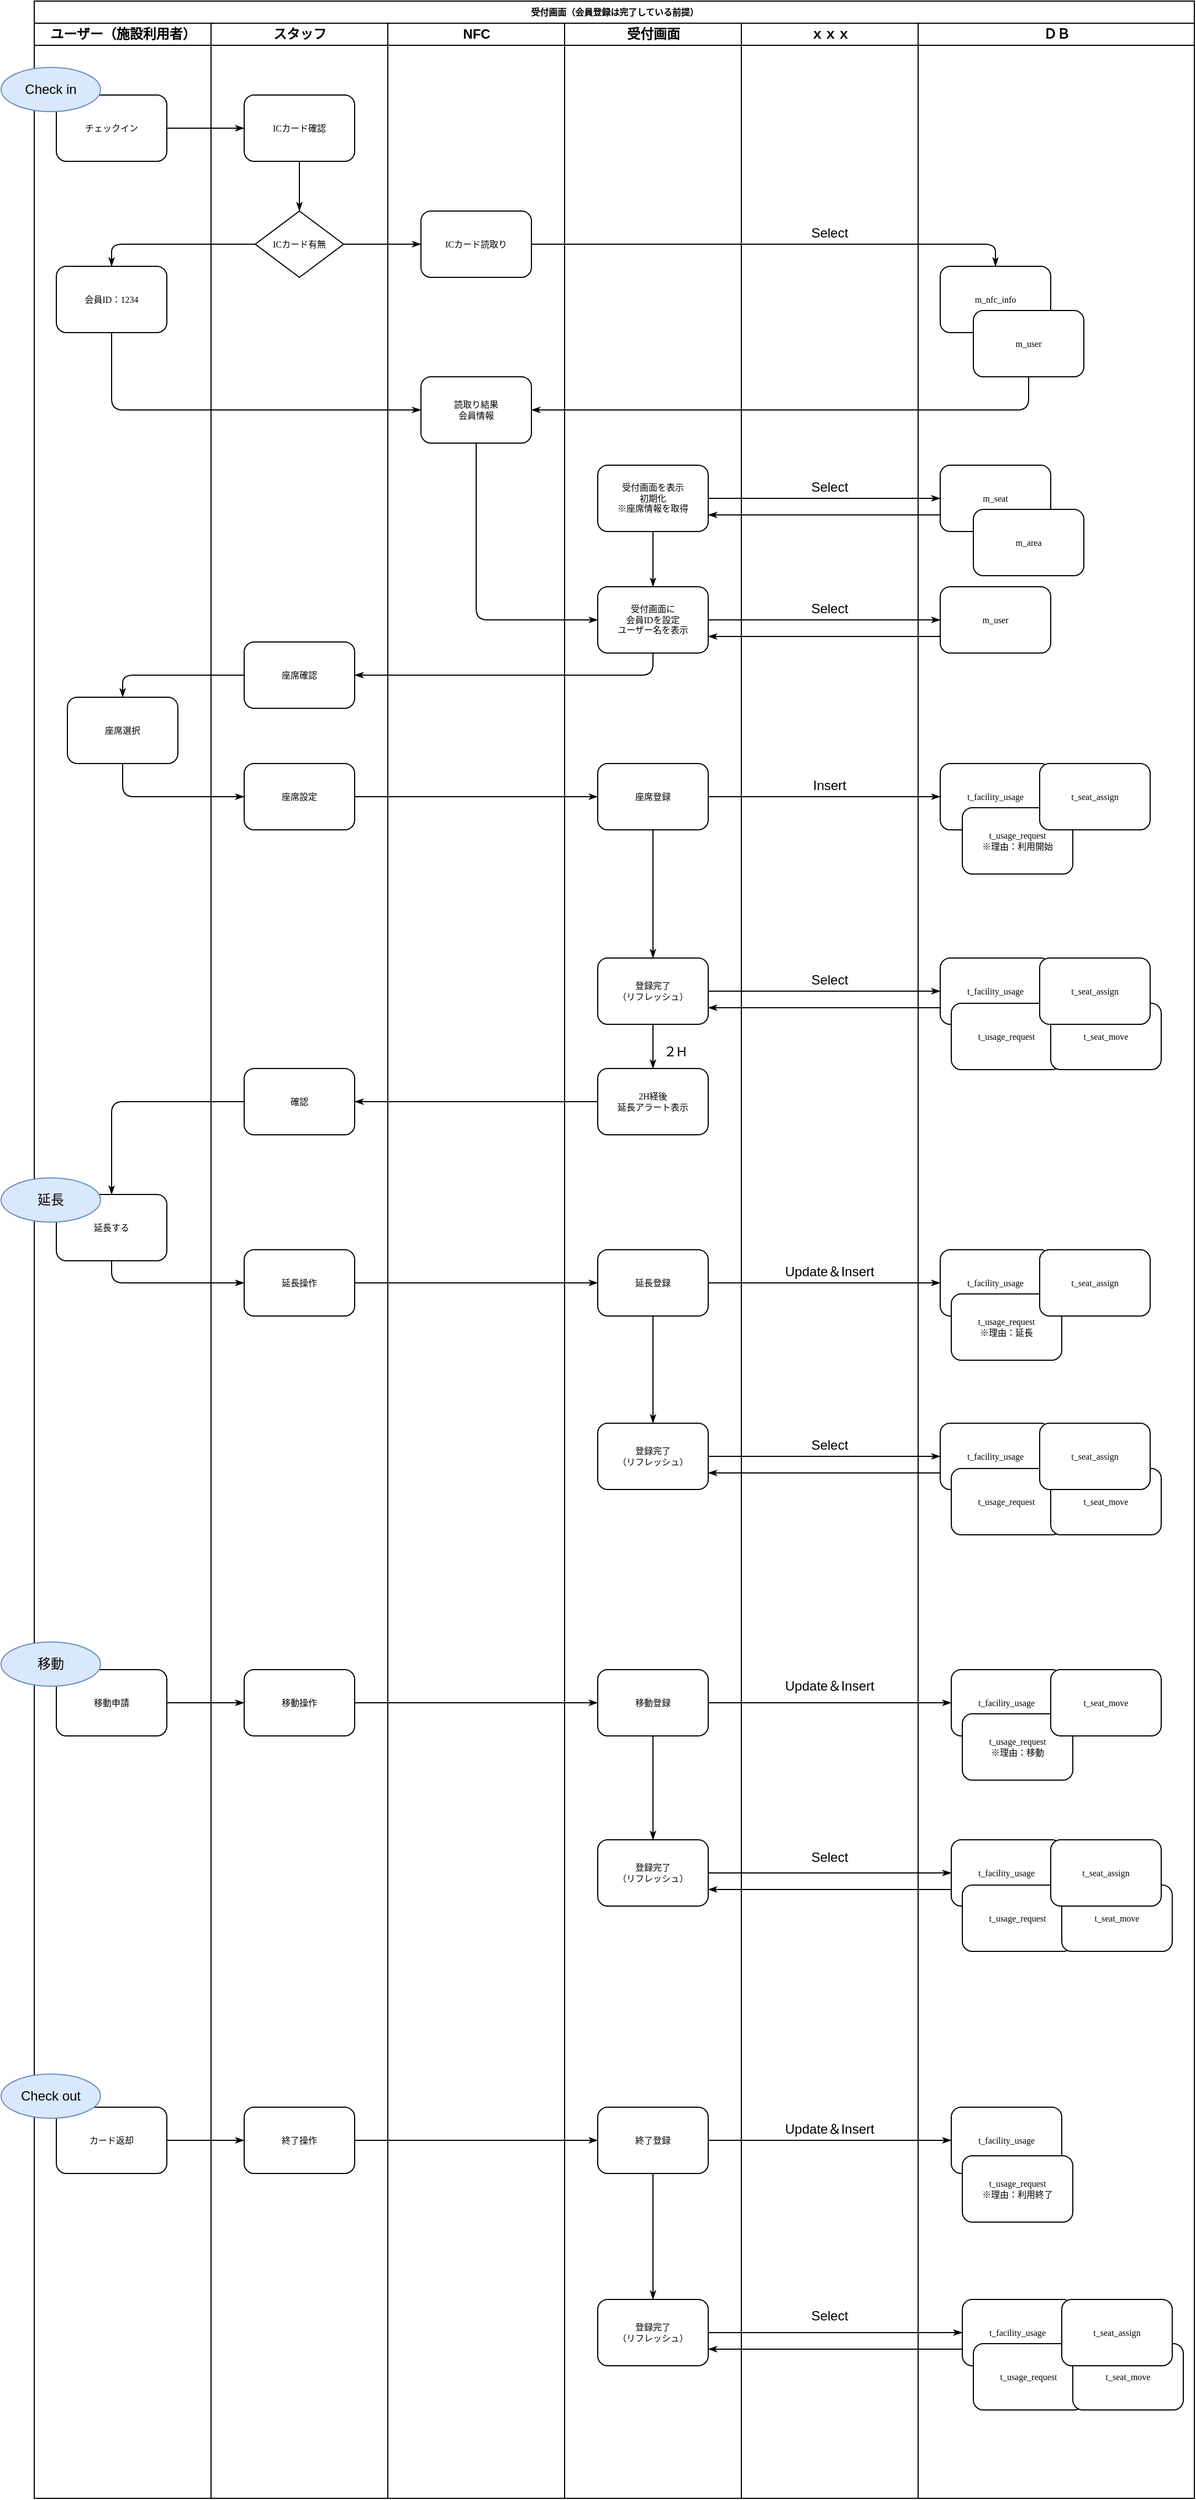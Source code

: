 <mxfile version="26.0.14">
  <diagram name="Page-1" id="74e2e168-ea6b-b213-b513-2b3c1d86103e">
    <mxGraphModel dx="1495" dy="190" grid="1" gridSize="10" guides="1" tooltips="1" connect="1" arrows="1" fold="1" page="1" pageScale="1" pageWidth="1100" pageHeight="850" background="none" math="0" shadow="0">
      <root>
        <mxCell id="0" />
        <mxCell id="1" parent="0" />
        <mxCell id="wsVmnCHKdDLOv4nFXaHS-50" value="受付画面（会員登録は完了している前提）" style="swimlane;html=1;childLayout=stackLayout;startSize=20;rounded=0;shadow=0;labelBackgroundColor=none;strokeWidth=1;fontFamily=Verdana;fontSize=8;align=center;" parent="1" vertex="1">
          <mxGeometry x="40" y="880" width="1050" height="2260" as="geometry" />
        </mxCell>
        <mxCell id="wsVmnCHKdDLOv4nFXaHS-55" style="edgeStyle=orthogonalEdgeStyle;rounded=1;html=1;labelBackgroundColor=none;startArrow=none;startFill=0;startSize=5;endArrow=classicThin;endFill=1;endSize=5;jettySize=auto;orthogonalLoop=1;strokeWidth=1;fontFamily=Verdana;fontSize=8" parent="wsVmnCHKdDLOv4nFXaHS-50" source="wsVmnCHKdDLOv4nFXaHS-52" target="wsVmnCHKdDLOv4nFXaHS-71" edge="1">
          <mxGeometry relative="1" as="geometry" />
        </mxCell>
        <mxCell id="wsVmnCHKdDLOv4nFXaHS-58" style="edgeStyle=orthogonalEdgeStyle;rounded=1;html=1;labelBackgroundColor=none;startArrow=none;startFill=0;startSize=5;endArrow=classicThin;endFill=1;endSize=5;jettySize=auto;orthogonalLoop=1;strokeWidth=1;fontFamily=Verdana;fontSize=8;entryX=0.5;entryY=0;entryDx=0;entryDy=0;" parent="wsVmnCHKdDLOv4nFXaHS-50" source="wsVmnCHKdDLOv4nFXaHS-74" target="wsVmnCHKdDLOv4nFXaHS-53" edge="1">
          <mxGeometry relative="1" as="geometry" />
        </mxCell>
        <mxCell id="wsVmnCHKdDLOv4nFXaHS-59" style="edgeStyle=orthogonalEdgeStyle;rounded=1;html=1;labelBackgroundColor=none;startArrow=none;startFill=0;startSize=5;endArrow=classicThin;endFill=1;endSize=5;jettySize=auto;orthogonalLoop=1;strokeWidth=1;fontFamily=Verdana;fontSize=8;exitX=0.5;exitY=1;exitDx=0;exitDy=0;entryX=0;entryY=0.5;entryDx=0;entryDy=0;" parent="wsVmnCHKdDLOv4nFXaHS-50" source="wsVmnCHKdDLOv4nFXaHS-53" target="wsVmnCHKdDLOv4nFXaHS-87" edge="1">
          <mxGeometry relative="1" as="geometry">
            <mxPoint x="210" y="300" as="targetPoint" />
          </mxGeometry>
        </mxCell>
        <mxCell id="wsVmnCHKdDLOv4nFXaHS-63" style="edgeStyle=orthogonalEdgeStyle;rounded=1;html=1;labelBackgroundColor=none;startArrow=none;startFill=0;startSize=5;endArrow=classicThin;endFill=1;endSize=5;jettySize=auto;orthogonalLoop=1;strokeWidth=1;fontFamily=Verdana;fontSize=8;exitX=1;exitY=0.5;exitDx=0;exitDy=0;" parent="wsVmnCHKdDLOv4nFXaHS-50" source="wsVmnCHKdDLOv4nFXaHS-89" target="wsVmnCHKdDLOv4nFXaHS-94" edge="1">
          <mxGeometry relative="1" as="geometry">
            <mxPoint x="770" y="690" as="sourcePoint" />
          </mxGeometry>
        </mxCell>
        <mxCell id="wsVmnCHKdDLOv4nFXaHS-66" style="edgeStyle=orthogonalEdgeStyle;rounded=1;html=1;labelBackgroundColor=none;startArrow=none;startFill=0;startSize=5;endArrow=classicThin;endFill=1;endSize=5;jettySize=auto;orthogonalLoop=1;strokeColor=#000000;strokeWidth=1;fontFamily=Verdana;fontSize=8;fontColor=#000000;entryX=0;entryY=0.5;entryDx=0;entryDy=0;exitX=1;exitY=0.5;exitDx=0;exitDy=0;" parent="wsVmnCHKdDLOv4nFXaHS-50" source="wsVmnCHKdDLOv4nFXaHS-81" target="wsVmnCHKdDLOv4nFXaHS-89" edge="1">
          <mxGeometry relative="1" as="geometry">
            <mxPoint x="400" y="550" as="sourcePoint" />
          </mxGeometry>
        </mxCell>
        <mxCell id="wsVmnCHKdDLOv4nFXaHS-51" value="ユーザー（施設利用者）" style="swimlane;html=1;startSize=20;" parent="wsVmnCHKdDLOv4nFXaHS-50" vertex="1">
          <mxGeometry y="20" width="160" height="2240" as="geometry" />
        </mxCell>
        <mxCell id="wsVmnCHKdDLOv4nFXaHS-52" value="チェックイン" style="rounded=1;whiteSpace=wrap;html=1;shadow=0;labelBackgroundColor=none;strokeWidth=1;fontFamily=Verdana;fontSize=8;align=center;" parent="wsVmnCHKdDLOv4nFXaHS-51" vertex="1">
          <mxGeometry x="20" y="65" width="100" height="60" as="geometry" />
        </mxCell>
        <mxCell id="wsVmnCHKdDLOv4nFXaHS-53" value="会員ID：1234" style="rounded=1;whiteSpace=wrap;html=1;shadow=0;labelBackgroundColor=none;strokeWidth=1;fontFamily=Verdana;fontSize=8;align=center;" parent="wsVmnCHKdDLOv4nFXaHS-51" vertex="1">
          <mxGeometry x="20" y="220" width="100" height="60" as="geometry" />
        </mxCell>
        <mxCell id="wsVmnCHKdDLOv4nFXaHS-75" value="座席選択" style="rounded=1;whiteSpace=wrap;html=1;shadow=0;labelBackgroundColor=none;strokeWidth=1;fontFamily=Verdana;fontSize=8;align=center;" parent="wsVmnCHKdDLOv4nFXaHS-51" vertex="1">
          <mxGeometry x="30" y="610" width="100" height="60" as="geometry" />
        </mxCell>
        <mxCell id="wsVmnCHKdDLOv4nFXaHS-168" value="延長する" style="rounded=1;whiteSpace=wrap;html=1;shadow=0;labelBackgroundColor=none;strokeWidth=1;fontFamily=Verdana;fontSize=8;align=center;" parent="wsVmnCHKdDLOv4nFXaHS-51" vertex="1">
          <mxGeometry x="20" y="1060" width="100" height="60" as="geometry" />
        </mxCell>
        <mxCell id="wsVmnCHKdDLOv4nFXaHS-176" value="延長" style="ellipse;whiteSpace=wrap;html=1;fillColor=#dae8fc;strokeColor=#6c8ebf;" parent="wsVmnCHKdDLOv4nFXaHS-51" vertex="1">
          <mxGeometry x="-30" y="1045" width="90" height="40" as="geometry" />
        </mxCell>
        <mxCell id="wsVmnCHKdDLOv4nFXaHS-177" value="Check in" style="ellipse;whiteSpace=wrap;html=1;fillColor=#dae8fc;strokeColor=#6c8ebf;" parent="wsVmnCHKdDLOv4nFXaHS-51" vertex="1">
          <mxGeometry x="-30" y="40" width="90" height="40" as="geometry" />
        </mxCell>
        <mxCell id="wsVmnCHKdDLOv4nFXaHS-239" value="カード返却" style="rounded=1;whiteSpace=wrap;html=1;shadow=0;labelBackgroundColor=none;strokeWidth=1;fontFamily=Verdana;fontSize=8;align=center;" parent="wsVmnCHKdDLOv4nFXaHS-51" vertex="1">
          <mxGeometry x="20" y="1886" width="100" height="60" as="geometry" />
        </mxCell>
        <mxCell id="wsVmnCHKdDLOv4nFXaHS-183" value="Check out" style="ellipse;whiteSpace=wrap;html=1;fillColor=#dae8fc;strokeColor=#6c8ebf;" parent="wsVmnCHKdDLOv4nFXaHS-51" vertex="1">
          <mxGeometry x="-30" y="1856" width="90" height="40" as="geometry" />
        </mxCell>
        <mxCell id="wsVmnCHKdDLOv4nFXaHS-70" value="スタッフ" style="swimlane;html=1;startSize=20;" parent="wsVmnCHKdDLOv4nFXaHS-50" vertex="1">
          <mxGeometry x="160" y="20" width="160" height="2240" as="geometry" />
        </mxCell>
        <mxCell id="wsVmnCHKdDLOv4nFXaHS-71" value="ICカード確認" style="rounded=1;whiteSpace=wrap;html=1;shadow=0;labelBackgroundColor=none;strokeWidth=1;fontFamily=Verdana;fontSize=8;align=center;" parent="wsVmnCHKdDLOv4nFXaHS-70" vertex="1">
          <mxGeometry x="30" y="65" width="100" height="60" as="geometry" />
        </mxCell>
        <mxCell id="wsVmnCHKdDLOv4nFXaHS-74" value="ICカード有無" style="rhombus;whiteSpace=wrap;html=1;rounded=0;shadow=0;labelBackgroundColor=none;strokeWidth=1;fontFamily=Verdana;fontSize=8;align=center;" parent="wsVmnCHKdDLOv4nFXaHS-70" vertex="1">
          <mxGeometry x="40" y="170" width="80" height="60" as="geometry" />
        </mxCell>
        <mxCell id="wsVmnCHKdDLOv4nFXaHS-56" style="edgeStyle=orthogonalEdgeStyle;rounded=1;html=1;labelBackgroundColor=none;startArrow=none;startFill=0;startSize=5;endArrow=classicThin;endFill=1;endSize=5;jettySize=auto;orthogonalLoop=1;strokeWidth=1;fontFamily=Verdana;fontSize=8;entryX=0.5;entryY=0;entryDx=0;entryDy=0;" parent="wsVmnCHKdDLOv4nFXaHS-70" source="wsVmnCHKdDLOv4nFXaHS-71" target="wsVmnCHKdDLOv4nFXaHS-74" edge="1">
          <mxGeometry relative="1" as="geometry">
            <Array as="points">
              <mxPoint x="80" y="170" />
              <mxPoint x="80" y="170" />
            </Array>
          </mxGeometry>
        </mxCell>
        <mxCell id="wsVmnCHKdDLOv4nFXaHS-54" value="座席確認" style="rounded=1;whiteSpace=wrap;html=1;shadow=0;labelBackgroundColor=none;strokeWidth=1;fontFamily=Verdana;fontSize=8;align=center;" parent="wsVmnCHKdDLOv4nFXaHS-70" vertex="1">
          <mxGeometry x="30" y="560" width="100" height="60" as="geometry" />
        </mxCell>
        <mxCell id="wsVmnCHKdDLOv4nFXaHS-81" value="座席設定" style="rounded=1;whiteSpace=wrap;html=1;shadow=0;labelBackgroundColor=none;strokeWidth=1;fontFamily=Verdana;fontSize=8;align=center;" parent="wsVmnCHKdDLOv4nFXaHS-70" vertex="1">
          <mxGeometry x="30" y="670" width="100" height="60" as="geometry" />
        </mxCell>
        <mxCell id="wsVmnCHKdDLOv4nFXaHS-165" value="確認" style="rounded=1;whiteSpace=wrap;html=1;shadow=0;labelBackgroundColor=none;strokeWidth=1;fontFamily=Verdana;fontSize=8;align=center;" parent="wsVmnCHKdDLOv4nFXaHS-70" vertex="1">
          <mxGeometry x="30" y="946" width="100" height="60" as="geometry" />
        </mxCell>
        <mxCell id="wsVmnCHKdDLOv4nFXaHS-171" value="延長操作" style="rounded=1;whiteSpace=wrap;html=1;shadow=0;labelBackgroundColor=none;strokeWidth=1;fontFamily=Verdana;fontSize=8;align=center;" parent="wsVmnCHKdDLOv4nFXaHS-70" vertex="1">
          <mxGeometry x="30" y="1110" width="100" height="60" as="geometry" />
        </mxCell>
        <mxCell id="wsVmnCHKdDLOv4nFXaHS-240" value="終了操作" style="rounded=1;whiteSpace=wrap;html=1;shadow=0;labelBackgroundColor=none;strokeWidth=1;fontFamily=Verdana;fontSize=8;align=center;" parent="wsVmnCHKdDLOv4nFXaHS-70" vertex="1">
          <mxGeometry x="30" y="1886" width="100" height="60" as="geometry" />
        </mxCell>
        <mxCell id="wsVmnCHKdDLOv4nFXaHS-72" value="NFC" style="swimlane;html=1;startSize=20;" parent="wsVmnCHKdDLOv4nFXaHS-50" vertex="1">
          <mxGeometry x="320" y="20" width="160" height="2240" as="geometry" />
        </mxCell>
        <mxCell id="wsVmnCHKdDLOv4nFXaHS-73" value="ICカード読取り" style="rounded=1;whiteSpace=wrap;html=1;shadow=0;labelBackgroundColor=none;strokeWidth=1;fontFamily=Verdana;fontSize=8;align=center;" parent="wsVmnCHKdDLOv4nFXaHS-72" vertex="1">
          <mxGeometry x="30" y="170" width="100" height="60" as="geometry" />
        </mxCell>
        <mxCell id="wsVmnCHKdDLOv4nFXaHS-87" value="&lt;div&gt;読取り結果&lt;/div&gt;&lt;div&gt;&lt;div&gt;会員情報&lt;/div&gt;&lt;/div&gt;" style="rounded=1;whiteSpace=wrap;html=1;shadow=0;labelBackgroundColor=none;strokeWidth=1;fontFamily=Verdana;fontSize=8;align=center;" parent="wsVmnCHKdDLOv4nFXaHS-72" vertex="1">
          <mxGeometry x="30" y="320" width="100" height="60" as="geometry" />
        </mxCell>
        <mxCell id="wsVmnCHKdDLOv4nFXaHS-76" style="edgeStyle=orthogonalEdgeStyle;rounded=1;html=1;labelBackgroundColor=none;startArrow=none;startFill=0;startSize=5;endArrow=classicThin;endFill=1;endSize=5;jettySize=auto;orthogonalLoop=1;strokeWidth=1;fontFamily=Verdana;fontSize=8;entryX=0;entryY=0.5;entryDx=0;entryDy=0;exitX=1;exitY=0.5;exitDx=0;exitDy=0;" parent="wsVmnCHKdDLOv4nFXaHS-50" source="wsVmnCHKdDLOv4nFXaHS-74" target="wsVmnCHKdDLOv4nFXaHS-73" edge="1">
          <mxGeometry relative="1" as="geometry">
            <mxPoint x="340" y="150" as="sourcePoint" />
            <mxPoint x="280" y="290" as="targetPoint" />
          </mxGeometry>
        </mxCell>
        <mxCell id="wsVmnCHKdDLOv4nFXaHS-83" style="edgeStyle=orthogonalEdgeStyle;rounded=1;html=1;labelBackgroundColor=none;startArrow=none;startFill=0;startSize=5;endArrow=classicThin;endFill=1;endSize=5;jettySize=auto;orthogonalLoop=1;strokeColor=#000000;strokeWidth=1;fontFamily=Verdana;fontSize=8;fontColor=#000000;exitX=1;exitY=0.5;exitDx=0;exitDy=0;entryX=0.5;entryY=0;entryDx=0;entryDy=0;" parent="wsVmnCHKdDLOv4nFXaHS-50" source="wsVmnCHKdDLOv4nFXaHS-73" target="wsVmnCHKdDLOv4nFXaHS-78" edge="1">
          <mxGeometry relative="1" as="geometry" />
        </mxCell>
        <mxCell id="wsVmnCHKdDLOv4nFXaHS-91" style="edgeStyle=orthogonalEdgeStyle;rounded=1;html=1;labelBackgroundColor=none;startArrow=none;startFill=0;startSize=5;endArrow=classicThin;endFill=1;endSize=5;jettySize=auto;orthogonalLoop=1;strokeWidth=1;fontFamily=Verdana;fontSize=8;exitX=0.5;exitY=1;exitDx=0;exitDy=0;entryX=1;entryY=0.5;entryDx=0;entryDy=0;" parent="wsVmnCHKdDLOv4nFXaHS-50" source="wsVmnCHKdDLOv4nFXaHS-144" target="wsVmnCHKdDLOv4nFXaHS-87" edge="1">
          <mxGeometry relative="1" as="geometry" />
        </mxCell>
        <mxCell id="wsVmnCHKdDLOv4nFXaHS-77" value="受付画面" style="swimlane;html=1;startSize=20;" parent="wsVmnCHKdDLOv4nFXaHS-50" vertex="1">
          <mxGeometry x="480" y="20" width="160" height="2240" as="geometry" />
        </mxCell>
        <mxCell id="wsVmnCHKdDLOv4nFXaHS-80" value="受付画面に&lt;div&gt;会員IDを設定&lt;/div&gt;&lt;div&gt;ユーザー名を表示&lt;/div&gt;" style="rounded=1;whiteSpace=wrap;html=1;shadow=0;labelBackgroundColor=none;strokeWidth=1;fontFamily=Verdana;fontSize=8;align=center;" parent="wsVmnCHKdDLOv4nFXaHS-77" vertex="1">
          <mxGeometry x="30" y="510" width="100" height="60" as="geometry" />
        </mxCell>
        <mxCell id="wsVmnCHKdDLOv4nFXaHS-89" value="座席登録" style="rounded=1;whiteSpace=wrap;html=1;shadow=0;labelBackgroundColor=none;strokeWidth=1;fontFamily=Verdana;fontSize=8;align=center;" parent="wsVmnCHKdDLOv4nFXaHS-77" vertex="1">
          <mxGeometry x="30" y="670" width="100" height="60" as="geometry" />
        </mxCell>
        <mxCell id="wsVmnCHKdDLOv4nFXaHS-155" value="受付画面を表示&lt;div&gt;初期化&lt;/div&gt;&lt;div&gt;※座席情報を取得&lt;/div&gt;" style="rounded=1;whiteSpace=wrap;html=1;shadow=0;labelBackgroundColor=none;strokeWidth=1;fontFamily=Verdana;fontSize=8;align=center;" parent="wsVmnCHKdDLOv4nFXaHS-77" vertex="1">
          <mxGeometry x="30" y="400" width="100" height="60" as="geometry" />
        </mxCell>
        <mxCell id="wsVmnCHKdDLOv4nFXaHS-156" style="edgeStyle=orthogonalEdgeStyle;rounded=1;html=1;labelBackgroundColor=none;startArrow=none;startFill=0;startSize=5;endArrow=classicThin;endFill=1;endSize=5;jettySize=auto;orthogonalLoop=1;strokeWidth=1;fontFamily=Verdana;fontSize=8;exitX=0.5;exitY=1;exitDx=0;exitDy=0;entryX=0.5;entryY=0;entryDx=0;entryDy=0;" parent="wsVmnCHKdDLOv4nFXaHS-77" source="wsVmnCHKdDLOv4nFXaHS-155" target="wsVmnCHKdDLOv4nFXaHS-80" edge="1">
          <mxGeometry relative="1" as="geometry">
            <mxPoint x="-70" y="390" as="sourcePoint" />
            <mxPoint x="40" y="440" as="targetPoint" />
          </mxGeometry>
        </mxCell>
        <mxCell id="wsVmnCHKdDLOv4nFXaHS-162" value="2H経後&lt;div&gt;延長アラート表示&lt;/div&gt;" style="rounded=1;whiteSpace=wrap;html=1;shadow=0;labelBackgroundColor=none;strokeWidth=1;fontFamily=Verdana;fontSize=8;align=center;" parent="wsVmnCHKdDLOv4nFXaHS-77" vertex="1">
          <mxGeometry x="30" y="946" width="100" height="60" as="geometry" />
        </mxCell>
        <mxCell id="wsVmnCHKdDLOv4nFXaHS-164" style="edgeStyle=orthogonalEdgeStyle;rounded=1;html=1;labelBackgroundColor=none;startArrow=none;startFill=0;startSize=5;endArrow=classicThin;endFill=1;endSize=5;jettySize=auto;orthogonalLoop=1;strokeWidth=1;fontFamily=Verdana;fontSize=8;entryX=0.5;entryY=0;entryDx=0;entryDy=0;exitX=0.5;exitY=1;exitDx=0;exitDy=0;" parent="wsVmnCHKdDLOv4nFXaHS-77" source="wsVmnCHKdDLOv4nFXaHS-89" target="wsVmnCHKdDLOv4nFXaHS-194" edge="1">
          <mxGeometry relative="1" as="geometry">
            <mxPoint x="50" y="740" as="sourcePoint" />
            <mxPoint x="40" y="550" as="targetPoint" />
          </mxGeometry>
        </mxCell>
        <mxCell id="wsVmnCHKdDLOv4nFXaHS-172" value="延長登録" style="rounded=1;whiteSpace=wrap;html=1;shadow=0;labelBackgroundColor=none;strokeWidth=1;fontFamily=Verdana;fontSize=8;align=center;" parent="wsVmnCHKdDLOv4nFXaHS-77" vertex="1">
          <mxGeometry x="30" y="1110" width="100" height="60" as="geometry" />
        </mxCell>
        <mxCell id="wsVmnCHKdDLOv4nFXaHS-194" value="登録完了&lt;div&gt;（リフレッシュ）&lt;/div&gt;" style="rounded=1;whiteSpace=wrap;html=1;shadow=0;labelBackgroundColor=none;strokeWidth=1;fontFamily=Verdana;fontSize=8;align=center;" parent="wsVmnCHKdDLOv4nFXaHS-77" vertex="1">
          <mxGeometry x="30" y="846" width="100" height="60" as="geometry" />
        </mxCell>
        <mxCell id="wsVmnCHKdDLOv4nFXaHS-208" style="edgeStyle=orthogonalEdgeStyle;rounded=1;html=1;labelBackgroundColor=none;startArrow=none;startFill=0;startSize=5;endArrow=classicThin;endFill=1;endSize=5;jettySize=auto;orthogonalLoop=1;strokeWidth=1;fontFamily=Verdana;fontSize=8;entryX=0.5;entryY=0;entryDx=0;entryDy=0;exitX=0.5;exitY=1;exitDx=0;exitDy=0;" parent="wsVmnCHKdDLOv4nFXaHS-77" source="wsVmnCHKdDLOv4nFXaHS-194" target="wsVmnCHKdDLOv4nFXaHS-162" edge="1">
          <mxGeometry relative="1" as="geometry">
            <mxPoint x="40" y="916" as="sourcePoint" />
            <mxPoint x="90" y="856" as="targetPoint" />
          </mxGeometry>
        </mxCell>
        <mxCell id="wsVmnCHKdDLOv4nFXaHS-192" value="２H" style="text;html=1;align=center;verticalAlign=middle;whiteSpace=wrap;rounded=0;" parent="wsVmnCHKdDLOv4nFXaHS-77" vertex="1">
          <mxGeometry x="70" y="916" width="60" height="30" as="geometry" />
        </mxCell>
        <mxCell id="wsVmnCHKdDLOv4nFXaHS-214" value="登録完了&lt;div&gt;（リフレッシュ）&lt;/div&gt;" style="rounded=1;whiteSpace=wrap;html=1;shadow=0;labelBackgroundColor=none;strokeWidth=1;fontFamily=Verdana;fontSize=8;align=center;" parent="wsVmnCHKdDLOv4nFXaHS-77" vertex="1">
          <mxGeometry x="30" y="1267" width="100" height="60" as="geometry" />
        </mxCell>
        <mxCell id="wsVmnCHKdDLOv4nFXaHS-215" style="edgeStyle=orthogonalEdgeStyle;rounded=1;html=1;labelBackgroundColor=none;startArrow=none;startFill=0;startSize=5;endArrow=classicThin;endFill=1;endSize=5;jettySize=auto;orthogonalLoop=1;strokeWidth=1;fontFamily=Verdana;fontSize=8;entryX=0.5;entryY=0;entryDx=0;entryDy=0;exitX=0.5;exitY=1;exitDx=0;exitDy=0;" parent="wsVmnCHKdDLOv4nFXaHS-77" source="wsVmnCHKdDLOv4nFXaHS-172" target="wsVmnCHKdDLOv4nFXaHS-214" edge="1">
          <mxGeometry relative="1" as="geometry">
            <mxPoint x="90" y="877" as="sourcePoint" />
            <mxPoint x="90" y="907" as="targetPoint" />
          </mxGeometry>
        </mxCell>
        <mxCell id="wsVmnCHKdDLOv4nFXaHS-180" value="移動申請" style="rounded=1;whiteSpace=wrap;html=1;shadow=0;labelBackgroundColor=none;strokeWidth=1;fontFamily=Verdana;fontSize=8;align=center;" parent="wsVmnCHKdDLOv4nFXaHS-77" vertex="1">
          <mxGeometry x="-460" y="1490" width="100" height="60" as="geometry" />
        </mxCell>
        <mxCell id="wsVmnCHKdDLOv4nFXaHS-182" value="移動" style="ellipse;whiteSpace=wrap;html=1;fillColor=#dae8fc;strokeColor=#6c8ebf;" parent="wsVmnCHKdDLOv4nFXaHS-77" vertex="1">
          <mxGeometry x="-510" y="1465" width="90" height="40" as="geometry" />
        </mxCell>
        <mxCell id="wsVmnCHKdDLOv4nFXaHS-184" value="移動操作" style="rounded=1;whiteSpace=wrap;html=1;shadow=0;labelBackgroundColor=none;strokeWidth=1;fontFamily=Verdana;fontSize=8;align=center;" parent="wsVmnCHKdDLOv4nFXaHS-77" vertex="1">
          <mxGeometry x="-290" y="1490" width="100" height="60" as="geometry" />
        </mxCell>
        <mxCell id="wsVmnCHKdDLOv4nFXaHS-185" value="移動登録" style="rounded=1;whiteSpace=wrap;html=1;shadow=0;labelBackgroundColor=none;strokeWidth=1;fontFamily=Verdana;fontSize=8;align=center;" parent="wsVmnCHKdDLOv4nFXaHS-77" vertex="1">
          <mxGeometry x="30" y="1490" width="100" height="60" as="geometry" />
        </mxCell>
        <mxCell id="wsVmnCHKdDLOv4nFXaHS-186" style="edgeStyle=orthogonalEdgeStyle;rounded=1;html=1;labelBackgroundColor=none;startArrow=none;startFill=0;startSize=5;endArrow=classicThin;endFill=1;endSize=5;jettySize=auto;orthogonalLoop=1;strokeColor=#000000;strokeWidth=1;fontFamily=Verdana;fontSize=8;fontColor=#000000;exitX=1;exitY=0.5;exitDx=0;exitDy=0;entryX=0;entryY=0.5;entryDx=0;entryDy=0;" parent="wsVmnCHKdDLOv4nFXaHS-77" source="wsVmnCHKdDLOv4nFXaHS-180" target="wsVmnCHKdDLOv4nFXaHS-184" edge="1">
          <mxGeometry relative="1" as="geometry">
            <mxPoint x="-350" y="1519.5" as="sourcePoint" />
            <mxPoint x="-310" y="1510" as="targetPoint" />
          </mxGeometry>
        </mxCell>
        <mxCell id="wsVmnCHKdDLOv4nFXaHS-187" style="edgeStyle=orthogonalEdgeStyle;rounded=1;html=1;labelBackgroundColor=none;startArrow=none;startFill=0;startSize=5;endArrow=classicThin;endFill=1;endSize=5;jettySize=auto;orthogonalLoop=1;strokeColor=#000000;strokeWidth=1;fontFamily=Verdana;fontSize=8;fontColor=#000000;exitX=1;exitY=0.5;exitDx=0;exitDy=0;entryX=0;entryY=0.5;entryDx=0;entryDy=0;" parent="wsVmnCHKdDLOv4nFXaHS-77" source="wsVmnCHKdDLOv4nFXaHS-184" target="wsVmnCHKdDLOv4nFXaHS-185" edge="1">
          <mxGeometry relative="1" as="geometry">
            <mxPoint x="-100" y="1520" as="sourcePoint" />
            <mxPoint x="-30" y="1520" as="targetPoint" />
          </mxGeometry>
        </mxCell>
        <mxCell id="wsVmnCHKdDLOv4nFXaHS-220" value="登録完了&lt;div&gt;（リフレッシュ）&lt;/div&gt;" style="rounded=1;whiteSpace=wrap;html=1;shadow=0;labelBackgroundColor=none;strokeWidth=1;fontFamily=Verdana;fontSize=8;align=center;" parent="wsVmnCHKdDLOv4nFXaHS-77" vertex="1">
          <mxGeometry x="30" y="1644" width="100" height="60" as="geometry" />
        </mxCell>
        <mxCell id="wsVmnCHKdDLOv4nFXaHS-221" style="edgeStyle=orthogonalEdgeStyle;rounded=1;html=1;labelBackgroundColor=none;startArrow=none;startFill=0;startSize=5;endArrow=classicThin;endFill=1;endSize=5;jettySize=auto;orthogonalLoop=1;strokeWidth=1;fontFamily=Verdana;fontSize=8;entryX=0.5;entryY=0;entryDx=0;entryDy=0;exitX=0.5;exitY=1;exitDx=0;exitDy=0;" parent="wsVmnCHKdDLOv4nFXaHS-77" source="wsVmnCHKdDLOv4nFXaHS-185" target="wsVmnCHKdDLOv4nFXaHS-220" edge="1">
          <mxGeometry relative="1" as="geometry">
            <mxPoint x="110" y="1565" as="sourcePoint" />
            <mxPoint x="90" y="1315" as="targetPoint" />
          </mxGeometry>
        </mxCell>
        <mxCell id="wsVmnCHKdDLOv4nFXaHS-242" value="終了登録" style="rounded=1;whiteSpace=wrap;html=1;shadow=0;labelBackgroundColor=none;strokeWidth=1;fontFamily=Verdana;fontSize=8;align=center;" parent="wsVmnCHKdDLOv4nFXaHS-77" vertex="1">
          <mxGeometry x="30" y="1886" width="100" height="60" as="geometry" />
        </mxCell>
        <mxCell id="wsVmnCHKdDLOv4nFXaHS-247" value="登録完了&lt;div&gt;（リフレッシュ）&lt;/div&gt;" style="rounded=1;whiteSpace=wrap;html=1;shadow=0;labelBackgroundColor=none;strokeWidth=1;fontFamily=Verdana;fontSize=8;align=center;" parent="wsVmnCHKdDLOv4nFXaHS-77" vertex="1">
          <mxGeometry x="30" y="2060" width="100" height="60" as="geometry" />
        </mxCell>
        <mxCell id="wsVmnCHKdDLOv4nFXaHS-248" style="edgeStyle=orthogonalEdgeStyle;rounded=1;html=1;labelBackgroundColor=none;startArrow=none;startFill=0;startSize=5;endArrow=classicThin;endFill=1;endSize=5;jettySize=auto;orthogonalLoop=1;strokeWidth=1;fontFamily=Verdana;fontSize=8;entryX=0.5;entryY=0;entryDx=0;entryDy=0;exitX=0.5;exitY=1;exitDx=0;exitDy=0;" parent="wsVmnCHKdDLOv4nFXaHS-77" source="wsVmnCHKdDLOv4nFXaHS-242" target="wsVmnCHKdDLOv4nFXaHS-247" edge="1">
          <mxGeometry relative="1" as="geometry">
            <mxPoint x="40" y="1956" as="sourcePoint" />
            <mxPoint x="90" y="1736" as="targetPoint" />
          </mxGeometry>
        </mxCell>
        <mxCell id="wsVmnCHKdDLOv4nFXaHS-86" value="ｘｘｘ" style="swimlane;html=1;startSize=20;" parent="wsVmnCHKdDLOv4nFXaHS-50" vertex="1">
          <mxGeometry x="640" y="20" width="160" height="2240" as="geometry" />
        </mxCell>
        <mxCell id="wsVmnCHKdDLOv4nFXaHS-228" value="Update＆Insert" style="text;html=1;align=center;verticalAlign=middle;whiteSpace=wrap;rounded=0;" parent="wsVmnCHKdDLOv4nFXaHS-86" vertex="1">
          <mxGeometry x="20" y="1485" width="120" height="40" as="geometry" />
        </mxCell>
        <mxCell id="wsVmnCHKdDLOv4nFXaHS-231" value="Select" style="text;html=1;align=center;verticalAlign=middle;whiteSpace=wrap;rounded=0;" parent="wsVmnCHKdDLOv4nFXaHS-86" vertex="1">
          <mxGeometry x="20" y="1640" width="120" height="40" as="geometry" />
        </mxCell>
        <mxCell id="wsVmnCHKdDLOv4nFXaHS-232" value="Update＆Insert" style="text;html=1;align=center;verticalAlign=middle;whiteSpace=wrap;rounded=0;" parent="wsVmnCHKdDLOv4nFXaHS-86" vertex="1">
          <mxGeometry x="20" y="1110" width="120" height="40" as="geometry" />
        </mxCell>
        <mxCell id="wsVmnCHKdDLOv4nFXaHS-233" value="Select" style="text;html=1;align=center;verticalAlign=middle;whiteSpace=wrap;rounded=0;" parent="wsVmnCHKdDLOv4nFXaHS-86" vertex="1">
          <mxGeometry x="20" y="1267" width="120" height="40" as="geometry" />
        </mxCell>
        <mxCell id="wsVmnCHKdDLOv4nFXaHS-234" value="Insert" style="text;html=1;align=center;verticalAlign=middle;whiteSpace=wrap;rounded=0;" parent="wsVmnCHKdDLOv4nFXaHS-86" vertex="1">
          <mxGeometry x="20" y="670" width="120" height="40" as="geometry" />
        </mxCell>
        <mxCell id="wsVmnCHKdDLOv4nFXaHS-235" value="Select" style="text;html=1;align=center;verticalAlign=middle;whiteSpace=wrap;rounded=0;" parent="wsVmnCHKdDLOv4nFXaHS-86" vertex="1">
          <mxGeometry x="20" y="846" width="120" height="40" as="geometry" />
        </mxCell>
        <mxCell id="wsVmnCHKdDLOv4nFXaHS-236" value="Select" style="text;html=1;align=center;verticalAlign=middle;whiteSpace=wrap;rounded=0;" parent="wsVmnCHKdDLOv4nFXaHS-86" vertex="1">
          <mxGeometry x="20" y="170" width="120" height="40" as="geometry" />
        </mxCell>
        <mxCell id="wsVmnCHKdDLOv4nFXaHS-237" value="Select" style="text;html=1;align=center;verticalAlign=middle;whiteSpace=wrap;rounded=0;" parent="wsVmnCHKdDLOv4nFXaHS-86" vertex="1">
          <mxGeometry x="20" y="400" width="120" height="40" as="geometry" />
        </mxCell>
        <mxCell id="wsVmnCHKdDLOv4nFXaHS-238" value="Select" style="text;html=1;align=center;verticalAlign=middle;whiteSpace=wrap;rounded=0;" parent="wsVmnCHKdDLOv4nFXaHS-86" vertex="1">
          <mxGeometry x="20" y="510" width="120" height="40" as="geometry" />
        </mxCell>
        <mxCell id="wsVmnCHKdDLOv4nFXaHS-246" value="Update＆Insert" style="text;html=1;align=center;verticalAlign=middle;whiteSpace=wrap;rounded=0;" parent="wsVmnCHKdDLOv4nFXaHS-86" vertex="1">
          <mxGeometry x="20" y="1886" width="120" height="40" as="geometry" />
        </mxCell>
        <mxCell id="wsVmnCHKdDLOv4nFXaHS-252" value="Select" style="text;html=1;align=center;verticalAlign=middle;whiteSpace=wrap;rounded=0;" parent="wsVmnCHKdDLOv4nFXaHS-86" vertex="1">
          <mxGeometry x="20" y="2055" width="120" height="40" as="geometry" />
        </mxCell>
        <mxCell id="wsVmnCHKdDLOv4nFXaHS-93" value="ＤＢ" style="swimlane;html=1;startSize=20;" parent="wsVmnCHKdDLOv4nFXaHS-50" vertex="1">
          <mxGeometry x="800" y="20" width="250" height="2240" as="geometry" />
        </mxCell>
        <mxCell id="wsVmnCHKdDLOv4nFXaHS-94" value="t_facility_usage" style="rounded=1;whiteSpace=wrap;html=1;shadow=0;labelBackgroundColor=none;strokeWidth=1;fontFamily=Verdana;fontSize=8;align=center;" parent="wsVmnCHKdDLOv4nFXaHS-93" vertex="1">
          <mxGeometry x="20" y="670" width="100" height="60" as="geometry" />
        </mxCell>
        <mxCell id="wsVmnCHKdDLOv4nFXaHS-78" value="m_nfc_info" style="rounded=1;whiteSpace=wrap;html=1;shadow=0;labelBackgroundColor=none;strokeWidth=1;fontFamily=Verdana;fontSize=8;align=center;" parent="wsVmnCHKdDLOv4nFXaHS-93" vertex="1">
          <mxGeometry x="20" y="220" width="100" height="60" as="geometry" />
        </mxCell>
        <mxCell id="wsVmnCHKdDLOv4nFXaHS-144" value="m_user" style="rounded=1;whiteSpace=wrap;html=1;shadow=0;labelBackgroundColor=none;strokeWidth=1;fontFamily=Verdana;fontSize=8;align=center;" parent="wsVmnCHKdDLOv4nFXaHS-93" vertex="1">
          <mxGeometry x="50" y="260" width="100" height="60" as="geometry" />
        </mxCell>
        <mxCell id="wsVmnCHKdDLOv4nFXaHS-146" value="m_user" style="rounded=1;whiteSpace=wrap;html=1;shadow=0;labelBackgroundColor=none;strokeWidth=1;fontFamily=Verdana;fontSize=8;align=center;" parent="wsVmnCHKdDLOv4nFXaHS-93" vertex="1">
          <mxGeometry x="20" y="510" width="100" height="60" as="geometry" />
        </mxCell>
        <mxCell id="wsVmnCHKdDLOv4nFXaHS-152" value="m_seat" style="rounded=1;whiteSpace=wrap;html=1;shadow=0;labelBackgroundColor=none;strokeWidth=1;fontFamily=Verdana;fontSize=8;align=center;" parent="wsVmnCHKdDLOv4nFXaHS-93" vertex="1">
          <mxGeometry x="20" y="400" width="100" height="60" as="geometry" />
        </mxCell>
        <mxCell id="wsVmnCHKdDLOv4nFXaHS-160" value="m_area" style="rounded=1;whiteSpace=wrap;html=1;shadow=0;labelBackgroundColor=none;strokeWidth=1;fontFamily=Verdana;fontSize=8;align=center;" parent="wsVmnCHKdDLOv4nFXaHS-93" vertex="1">
          <mxGeometry x="50" y="440" width="100" height="60" as="geometry" />
        </mxCell>
        <mxCell id="wsVmnCHKdDLOv4nFXaHS-174" value="t_facility_usage" style="rounded=1;whiteSpace=wrap;html=1;shadow=0;labelBackgroundColor=none;strokeWidth=1;fontFamily=Verdana;fontSize=8;align=center;" parent="wsVmnCHKdDLOv4nFXaHS-93" vertex="1">
          <mxGeometry x="20" y="1267" width="100" height="60" as="geometry" />
        </mxCell>
        <mxCell id="wsVmnCHKdDLOv4nFXaHS-209" value="t_usage_request" style="rounded=1;whiteSpace=wrap;html=1;shadow=0;labelBackgroundColor=none;strokeWidth=1;fontFamily=Verdana;fontSize=8;align=center;" parent="wsVmnCHKdDLOv4nFXaHS-93" vertex="1">
          <mxGeometry x="30" y="1308" width="100" height="60" as="geometry" />
        </mxCell>
        <mxCell id="wsVmnCHKdDLOv4nFXaHS-211" value="t_facility_usage" style="rounded=1;whiteSpace=wrap;html=1;shadow=0;labelBackgroundColor=none;strokeWidth=1;fontFamily=Verdana;fontSize=8;align=center;" parent="wsVmnCHKdDLOv4nFXaHS-93" vertex="1">
          <mxGeometry x="20" y="846" width="100" height="60" as="geometry" />
        </mxCell>
        <mxCell id="wsVmnCHKdDLOv4nFXaHS-212" value="t_usage_request" style="rounded=1;whiteSpace=wrap;html=1;shadow=0;labelBackgroundColor=none;strokeWidth=1;fontFamily=Verdana;fontSize=8;align=center;" parent="wsVmnCHKdDLOv4nFXaHS-93" vertex="1">
          <mxGeometry x="30" y="887" width="100" height="60" as="geometry" />
        </mxCell>
        <mxCell id="wsVmnCHKdDLOv4nFXaHS-216" value="t_facility_usage" style="rounded=1;whiteSpace=wrap;html=1;shadow=0;labelBackgroundColor=none;strokeWidth=1;fontFamily=Verdana;fontSize=8;align=center;" parent="wsVmnCHKdDLOv4nFXaHS-93" vertex="1">
          <mxGeometry x="20" y="1110" width="100" height="60" as="geometry" />
        </mxCell>
        <mxCell id="wsVmnCHKdDLOv4nFXaHS-218" value="t_facility_usage" style="rounded=1;whiteSpace=wrap;html=1;shadow=0;labelBackgroundColor=none;strokeWidth=1;fontFamily=Verdana;fontSize=8;align=center;" parent="wsVmnCHKdDLOv4nFXaHS-93" vertex="1">
          <mxGeometry x="30" y="1490" width="100" height="60" as="geometry" />
        </mxCell>
        <mxCell id="wsVmnCHKdDLOv4nFXaHS-222" value="t_facility_usage" style="rounded=1;whiteSpace=wrap;html=1;shadow=0;labelBackgroundColor=none;strokeWidth=1;fontFamily=Verdana;fontSize=8;align=center;" parent="wsVmnCHKdDLOv4nFXaHS-93" vertex="1">
          <mxGeometry x="30" y="1644" width="100" height="60" as="geometry" />
        </mxCell>
        <mxCell id="wsVmnCHKdDLOv4nFXaHS-223" value="t_usage_request" style="rounded=1;whiteSpace=wrap;html=1;shadow=0;labelBackgroundColor=none;strokeWidth=1;fontFamily=Verdana;fontSize=8;align=center;" parent="wsVmnCHKdDLOv4nFXaHS-93" vertex="1">
          <mxGeometry x="40" y="1685" width="100" height="60" as="geometry" />
        </mxCell>
        <mxCell id="wsVmnCHKdDLOv4nFXaHS-244" value="t_facility_usage" style="rounded=1;whiteSpace=wrap;html=1;shadow=0;labelBackgroundColor=none;strokeWidth=1;fontFamily=Verdana;fontSize=8;align=center;" parent="wsVmnCHKdDLOv4nFXaHS-93" vertex="1">
          <mxGeometry x="30" y="1886" width="100" height="60" as="geometry" />
        </mxCell>
        <mxCell id="wsVmnCHKdDLOv4nFXaHS-249" value="t_facility_usage" style="rounded=1;whiteSpace=wrap;html=1;shadow=0;labelBackgroundColor=none;strokeWidth=1;fontFamily=Verdana;fontSize=8;align=center;" parent="wsVmnCHKdDLOv4nFXaHS-93" vertex="1">
          <mxGeometry x="40" y="2060" width="100" height="60" as="geometry" />
        </mxCell>
        <mxCell id="W9gNt8L-KNi82UFcTBnA-1" value="t_usage_request&lt;div&gt;※理由：利用開始&lt;/div&gt;" style="rounded=1;whiteSpace=wrap;html=1;shadow=0;labelBackgroundColor=none;strokeWidth=1;fontFamily=Verdana;fontSize=8;align=center;" parent="wsVmnCHKdDLOv4nFXaHS-93" vertex="1">
          <mxGeometry x="40" y="710" width="100" height="60" as="geometry" />
        </mxCell>
        <mxCell id="W9gNt8L-KNi82UFcTBnA-3" value="t_usage_request&lt;div&gt;※理由：延長&lt;/div&gt;" style="rounded=1;whiteSpace=wrap;html=1;shadow=0;labelBackgroundColor=none;strokeWidth=1;fontFamily=Verdana;fontSize=8;align=center;" parent="wsVmnCHKdDLOv4nFXaHS-93" vertex="1">
          <mxGeometry x="30" y="1150" width="100" height="60" as="geometry" />
        </mxCell>
        <mxCell id="W9gNt8L-KNi82UFcTBnA-6" value="t_usage_request&lt;div&gt;※理由：移動&lt;/div&gt;" style="rounded=1;whiteSpace=wrap;html=1;shadow=0;labelBackgroundColor=none;strokeWidth=1;fontFamily=Verdana;fontSize=8;align=center;" parent="wsVmnCHKdDLOv4nFXaHS-93" vertex="1">
          <mxGeometry x="40" y="1530" width="100" height="60" as="geometry" />
        </mxCell>
        <mxCell id="W9gNt8L-KNi82UFcTBnA-8" value="t_usage_request&lt;div&gt;※理由：利用終了&lt;/div&gt;" style="rounded=1;whiteSpace=wrap;html=1;shadow=0;labelBackgroundColor=none;strokeWidth=1;fontFamily=Verdana;fontSize=8;align=center;" parent="wsVmnCHKdDLOv4nFXaHS-93" vertex="1">
          <mxGeometry x="40" y="1930" width="100" height="60" as="geometry" />
        </mxCell>
        <mxCell id="W9gNt8L-KNi82UFcTBnA-12" value="t_usage_request" style="rounded=1;whiteSpace=wrap;html=1;shadow=0;labelBackgroundColor=none;strokeWidth=1;fontFamily=Verdana;fontSize=8;align=center;" parent="wsVmnCHKdDLOv4nFXaHS-93" vertex="1">
          <mxGeometry x="50" y="2100" width="100" height="60" as="geometry" />
        </mxCell>
        <mxCell id="a43DhSjqxbsBZFrYOPHq-3" value="t_seat_move" style="rounded=1;whiteSpace=wrap;html=1;shadow=0;labelBackgroundColor=none;strokeWidth=1;fontFamily=Verdana;fontSize=8;align=center;" vertex="1" parent="wsVmnCHKdDLOv4nFXaHS-93">
          <mxGeometry x="120" y="887" width="100" height="60" as="geometry" />
        </mxCell>
        <mxCell id="a43DhSjqxbsBZFrYOPHq-5" value="t_seat_move" style="rounded=1;whiteSpace=wrap;html=1;shadow=0;labelBackgroundColor=none;strokeWidth=1;fontFamily=Verdana;fontSize=8;align=center;" vertex="1" parent="wsVmnCHKdDLOv4nFXaHS-93">
          <mxGeometry x="120" y="1308" width="100" height="60" as="geometry" />
        </mxCell>
        <mxCell id="a43DhSjqxbsBZFrYOPHq-11" value="t_seat_move" style="rounded=1;whiteSpace=wrap;html=1;shadow=0;labelBackgroundColor=none;strokeWidth=1;fontFamily=Verdana;fontSize=8;align=center;" vertex="1" parent="wsVmnCHKdDLOv4nFXaHS-93">
          <mxGeometry x="130" y="1685" width="100" height="60" as="geometry" />
        </mxCell>
        <mxCell id="a43DhSjqxbsBZFrYOPHq-9" value="t_seat_move" style="rounded=1;whiteSpace=wrap;html=1;shadow=0;labelBackgroundColor=none;strokeWidth=1;fontFamily=Verdana;fontSize=8;align=center;" vertex="1" parent="wsVmnCHKdDLOv4nFXaHS-93">
          <mxGeometry x="140" y="2100" width="100" height="60" as="geometry" />
        </mxCell>
        <mxCell id="a43DhSjqxbsBZFrYOPHq-14" value="t_seat_move" style="rounded=1;whiteSpace=wrap;html=1;shadow=0;labelBackgroundColor=none;strokeWidth=1;fontFamily=Verdana;fontSize=8;align=center;" vertex="1" parent="wsVmnCHKdDLOv4nFXaHS-93">
          <mxGeometry x="120" y="1490" width="100" height="60" as="geometry" />
        </mxCell>
        <mxCell id="a43DhSjqxbsBZFrYOPHq-1" value="t_seat_assign" style="rounded=1;whiteSpace=wrap;html=1;shadow=0;labelBackgroundColor=none;strokeWidth=1;fontFamily=Verdana;fontSize=8;align=center;" vertex="1" parent="wsVmnCHKdDLOv4nFXaHS-93">
          <mxGeometry x="110" y="670" width="100" height="60" as="geometry" />
        </mxCell>
        <mxCell id="a43DhSjqxbsBZFrYOPHq-2" value="t_seat_assign" style="rounded=1;whiteSpace=wrap;html=1;shadow=0;labelBackgroundColor=none;strokeWidth=1;fontFamily=Verdana;fontSize=8;align=center;" vertex="1" parent="wsVmnCHKdDLOv4nFXaHS-93">
          <mxGeometry x="110" y="846" width="100" height="60" as="geometry" />
        </mxCell>
        <mxCell id="a43DhSjqxbsBZFrYOPHq-12" value="t_seat_assign" style="rounded=1;whiteSpace=wrap;html=1;shadow=0;labelBackgroundColor=none;strokeWidth=1;fontFamily=Verdana;fontSize=8;align=center;" vertex="1" parent="wsVmnCHKdDLOv4nFXaHS-93">
          <mxGeometry x="110" y="1110" width="100" height="60" as="geometry" />
        </mxCell>
        <mxCell id="a43DhSjqxbsBZFrYOPHq-4" value="t_seat_assign" style="rounded=1;whiteSpace=wrap;html=1;shadow=0;labelBackgroundColor=none;strokeWidth=1;fontFamily=Verdana;fontSize=8;align=center;" vertex="1" parent="wsVmnCHKdDLOv4nFXaHS-93">
          <mxGeometry x="110" y="1267" width="100" height="60" as="geometry" />
        </mxCell>
        <mxCell id="a43DhSjqxbsBZFrYOPHq-10" value="t_seat_assign" style="rounded=1;whiteSpace=wrap;html=1;shadow=0;labelBackgroundColor=none;strokeWidth=1;fontFamily=Verdana;fontSize=8;align=center;" vertex="1" parent="wsVmnCHKdDLOv4nFXaHS-93">
          <mxGeometry x="120" y="1644" width="100" height="60" as="geometry" />
        </mxCell>
        <mxCell id="a43DhSjqxbsBZFrYOPHq-8" value="t_seat_assign" style="rounded=1;whiteSpace=wrap;html=1;shadow=0;labelBackgroundColor=none;strokeWidth=1;fontFamily=Verdana;fontSize=8;align=center;" vertex="1" parent="wsVmnCHKdDLOv4nFXaHS-93">
          <mxGeometry x="130" y="2060" width="100" height="60" as="geometry" />
        </mxCell>
        <mxCell id="wsVmnCHKdDLOv4nFXaHS-84" style="edgeStyle=orthogonalEdgeStyle;rounded=1;html=1;labelBackgroundColor=none;startArrow=none;startFill=0;startSize=5;endArrow=classicThin;endFill=1;endSize=5;jettySize=auto;orthogonalLoop=1;strokeWidth=1;fontFamily=Verdana;fontSize=8;exitX=0.5;exitY=1;exitDx=0;exitDy=0;entryX=0;entryY=0.5;entryDx=0;entryDy=0;" parent="wsVmnCHKdDLOv4nFXaHS-50" source="wsVmnCHKdDLOv4nFXaHS-87" target="wsVmnCHKdDLOv4nFXaHS-80" edge="1">
          <mxGeometry relative="1" as="geometry" />
        </mxCell>
        <mxCell id="wsVmnCHKdDLOv4nFXaHS-145" style="edgeStyle=orthogonalEdgeStyle;rounded=1;html=1;labelBackgroundColor=none;startArrow=none;startFill=0;startSize=5;endArrow=classicThin;endFill=1;endSize=5;jettySize=auto;orthogonalLoop=1;strokeWidth=1;fontFamily=Verdana;fontSize=8;exitX=1;exitY=0.5;exitDx=0;exitDy=0;entryX=0;entryY=0.5;entryDx=0;entryDy=0;" parent="wsVmnCHKdDLOv4nFXaHS-50" source="wsVmnCHKdDLOv4nFXaHS-80" target="wsVmnCHKdDLOv4nFXaHS-146" edge="1">
          <mxGeometry relative="1" as="geometry">
            <mxPoint x="680" y="440" as="sourcePoint" />
            <mxPoint x="820" y="530" as="targetPoint" />
            <Array as="points">
              <mxPoint x="720" y="560" />
              <mxPoint x="720" y="560" />
            </Array>
          </mxGeometry>
        </mxCell>
        <mxCell id="wsVmnCHKdDLOv4nFXaHS-92" style="edgeStyle=orthogonalEdgeStyle;rounded=1;html=1;labelBackgroundColor=none;startArrow=none;startFill=0;startSize=5;endArrow=classicThin;endFill=1;endSize=5;jettySize=auto;orthogonalLoop=1;strokeWidth=1;fontFamily=Verdana;fontSize=8;exitX=0.5;exitY=1;exitDx=0;exitDy=0;entryX=1;entryY=0.5;entryDx=0;entryDy=0;" parent="wsVmnCHKdDLOv4nFXaHS-50" source="wsVmnCHKdDLOv4nFXaHS-80" target="wsVmnCHKdDLOv4nFXaHS-54" edge="1">
          <mxGeometry relative="1" as="geometry">
            <mxPoint x="720" y="560" as="sourcePoint" />
          </mxGeometry>
        </mxCell>
        <mxCell id="wsVmnCHKdDLOv4nFXaHS-150" style="edgeStyle=orthogonalEdgeStyle;rounded=1;html=1;labelBackgroundColor=none;startArrow=none;startFill=0;startSize=5;endArrow=classicThin;endFill=1;endSize=5;jettySize=auto;orthogonalLoop=1;strokeColor=#000000;strokeWidth=1;fontFamily=Verdana;fontSize=8;fontColor=#000000;exitX=0;exitY=0.5;exitDx=0;exitDy=0;entryX=0.5;entryY=0;entryDx=0;entryDy=0;" parent="wsVmnCHKdDLOv4nFXaHS-50" source="wsVmnCHKdDLOv4nFXaHS-54" target="wsVmnCHKdDLOv4nFXaHS-75" edge="1">
          <mxGeometry relative="1" as="geometry">
            <mxPoint x="480" y="470" as="sourcePoint" />
            <mxPoint x="10" y="420" as="targetPoint" />
          </mxGeometry>
        </mxCell>
        <mxCell id="wsVmnCHKdDLOv4nFXaHS-85" style="edgeStyle=orthogonalEdgeStyle;rounded=1;html=1;labelBackgroundColor=none;startArrow=none;startFill=0;startSize=5;endArrow=classicThin;endFill=1;endSize=5;jettySize=auto;orthogonalLoop=1;strokeWidth=1;fontFamily=Verdana;fontSize=8;exitX=0.5;exitY=1;exitDx=0;exitDy=0;entryX=0;entryY=0.5;entryDx=0;entryDy=0;" parent="wsVmnCHKdDLOv4nFXaHS-50" source="wsVmnCHKdDLOv4nFXaHS-75" target="wsVmnCHKdDLOv4nFXaHS-81" edge="1">
          <mxGeometry relative="1" as="geometry" />
        </mxCell>
        <mxCell id="wsVmnCHKdDLOv4nFXaHS-154" style="edgeStyle=orthogonalEdgeStyle;rounded=1;html=1;labelBackgroundColor=none;startArrow=none;startFill=0;startSize=5;endArrow=classicThin;endFill=1;endSize=5;jettySize=auto;orthogonalLoop=1;strokeWidth=1;fontFamily=Verdana;fontSize=8;exitX=0;exitY=0.75;exitDx=0;exitDy=0;entryX=1;entryY=0.75;entryDx=0;entryDy=0;" parent="wsVmnCHKdDLOv4nFXaHS-50" source="wsVmnCHKdDLOv4nFXaHS-152" target="wsVmnCHKdDLOv4nFXaHS-155" edge="1">
          <mxGeometry relative="1" as="geometry">
            <mxPoint x="622" y="455" as="sourcePoint" />
            <mxPoint x="620" y="460" as="targetPoint" />
            <Array as="points">
              <mxPoint x="790" y="465" />
              <mxPoint x="790" y="465" />
            </Array>
          </mxGeometry>
        </mxCell>
        <mxCell id="wsVmnCHKdDLOv4nFXaHS-158" style="edgeStyle=orthogonalEdgeStyle;rounded=1;html=1;labelBackgroundColor=none;startArrow=none;startFill=0;startSize=5;endArrow=classicThin;endFill=1;endSize=5;jettySize=auto;orthogonalLoop=1;strokeWidth=1;fontFamily=Verdana;fontSize=8;exitX=0;exitY=0.75;exitDx=0;exitDy=0;entryX=1;entryY=0.75;entryDx=0;entryDy=0;" parent="wsVmnCHKdDLOv4nFXaHS-50" source="wsVmnCHKdDLOv4nFXaHS-146" target="wsVmnCHKdDLOv4nFXaHS-80" edge="1">
          <mxGeometry relative="1" as="geometry">
            <mxPoint x="820" y="569.5" as="sourcePoint" />
            <mxPoint x="610" y="569.5" as="targetPoint" />
            <Array as="points">
              <mxPoint x="780" y="575" />
              <mxPoint x="780" y="575" />
            </Array>
          </mxGeometry>
        </mxCell>
        <mxCell id="wsVmnCHKdDLOv4nFXaHS-159" style="edgeStyle=orthogonalEdgeStyle;rounded=1;html=1;labelBackgroundColor=none;startArrow=none;startFill=0;startSize=5;endArrow=classicThin;endFill=1;endSize=5;jettySize=auto;orthogonalLoop=1;strokeWidth=1;fontFamily=Verdana;fontSize=8;exitX=1;exitY=0.5;exitDx=0;exitDy=0;entryX=0;entryY=0.5;entryDx=0;entryDy=0;" parent="wsVmnCHKdDLOv4nFXaHS-50" source="wsVmnCHKdDLOv4nFXaHS-155" target="wsVmnCHKdDLOv4nFXaHS-152" edge="1">
          <mxGeometry relative="1" as="geometry">
            <mxPoint x="630" y="419" as="sourcePoint" />
            <mxPoint x="840" y="419" as="targetPoint" />
            <Array as="points">
              <mxPoint x="710" y="450" />
              <mxPoint x="710" y="450" />
            </Array>
          </mxGeometry>
        </mxCell>
        <mxCell id="wsVmnCHKdDLOv4nFXaHS-166" style="edgeStyle=orthogonalEdgeStyle;rounded=1;html=1;labelBackgroundColor=none;startArrow=none;startFill=0;startSize=5;endArrow=classicThin;endFill=1;endSize=5;jettySize=auto;orthogonalLoop=1;strokeWidth=1;fontFamily=Verdana;fontSize=8;exitX=0;exitY=0.5;exitDx=0;exitDy=0;entryX=1;entryY=0.5;entryDx=0;entryDy=0;" parent="wsVmnCHKdDLOv4nFXaHS-50" source="wsVmnCHKdDLOv4nFXaHS-162" target="wsVmnCHKdDLOv4nFXaHS-165" edge="1">
          <mxGeometry relative="1" as="geometry">
            <mxPoint x="560" y="985" as="sourcePoint" />
            <mxPoint x="320" y="965" as="targetPoint" />
          </mxGeometry>
        </mxCell>
        <mxCell id="wsVmnCHKdDLOv4nFXaHS-169" style="edgeStyle=orthogonalEdgeStyle;rounded=1;html=1;labelBackgroundColor=none;startArrow=none;startFill=0;startSize=5;endArrow=classicThin;endFill=1;endSize=5;jettySize=auto;orthogonalLoop=1;strokeColor=#000000;strokeWidth=1;fontFamily=Verdana;fontSize=8;fontColor=#000000;exitX=0;exitY=0.5;exitDx=0;exitDy=0;entryX=0.5;entryY=0;entryDx=0;entryDy=0;" parent="wsVmnCHKdDLOv4nFXaHS-50" source="wsVmnCHKdDLOv4nFXaHS-165" target="wsVmnCHKdDLOv4nFXaHS-168" edge="1">
          <mxGeometry relative="1" as="geometry">
            <mxPoint x="180" y="965" as="sourcePoint" />
            <mxPoint y="775" as="targetPoint" />
          </mxGeometry>
        </mxCell>
        <mxCell id="wsVmnCHKdDLOv4nFXaHS-170" style="edgeStyle=orthogonalEdgeStyle;rounded=1;html=1;labelBackgroundColor=none;startArrow=none;startFill=0;startSize=5;endArrow=classicThin;endFill=1;endSize=5;jettySize=auto;orthogonalLoop=1;strokeWidth=1;fontFamily=Verdana;fontSize=8;exitX=0.5;exitY=1;exitDx=0;exitDy=0;entryX=0;entryY=0.5;entryDx=0;entryDy=0;" parent="wsVmnCHKdDLOv4nFXaHS-50" source="wsVmnCHKdDLOv4nFXaHS-168" target="wsVmnCHKdDLOv4nFXaHS-171" edge="1">
          <mxGeometry relative="1" as="geometry">
            <mxPoint x="180" y="1126" as="targetPoint" />
          </mxGeometry>
        </mxCell>
        <mxCell id="wsVmnCHKdDLOv4nFXaHS-173" style="edgeStyle=orthogonalEdgeStyle;rounded=1;html=1;labelBackgroundColor=none;startArrow=none;startFill=0;startSize=5;endArrow=classicThin;endFill=1;endSize=5;jettySize=auto;orthogonalLoop=1;strokeColor=#000000;strokeWidth=1;fontFamily=Verdana;fontSize=8;fontColor=#000000;entryX=0;entryY=0.5;entryDx=0;entryDy=0;exitX=1;exitY=0.5;exitDx=0;exitDy=0;" parent="wsVmnCHKdDLOv4nFXaHS-50" source="wsVmnCHKdDLOv4nFXaHS-171" target="wsVmnCHKdDLOv4nFXaHS-172" edge="1">
          <mxGeometry relative="1" as="geometry">
            <mxPoint x="310" y="1126" as="sourcePoint" />
            <mxPoint x="480" y="1116" as="targetPoint" />
          </mxGeometry>
        </mxCell>
        <mxCell id="wsVmnCHKdDLOv4nFXaHS-175" style="edgeStyle=orthogonalEdgeStyle;rounded=1;html=1;labelBackgroundColor=none;startArrow=none;startFill=0;startSize=5;endArrow=classicThin;endFill=1;endSize=5;jettySize=auto;orthogonalLoop=1;strokeColor=#000000;strokeWidth=1;fontFamily=Verdana;fontSize=8;fontColor=#000000;entryX=0;entryY=0.5;entryDx=0;entryDy=0;" parent="wsVmnCHKdDLOv4nFXaHS-50" source="wsVmnCHKdDLOv4nFXaHS-214" target="wsVmnCHKdDLOv4nFXaHS-174" edge="1">
          <mxGeometry relative="1" as="geometry">
            <mxPoint x="660" y="1126" as="sourcePoint" />
            <mxPoint x="830" y="1135.5" as="targetPoint" />
          </mxGeometry>
        </mxCell>
        <mxCell id="wsVmnCHKdDLOv4nFXaHS-181" style="edgeStyle=orthogonalEdgeStyle;rounded=1;html=1;labelBackgroundColor=none;startArrow=none;startFill=0;startSize=5;endArrow=classicThin;endFill=1;endSize=5;jettySize=auto;orthogonalLoop=1;strokeWidth=1;fontFamily=Verdana;fontSize=8;entryX=1;entryY=0.75;entryDx=0;entryDy=0;exitX=0;exitY=0.75;exitDx=0;exitDy=0;" parent="wsVmnCHKdDLOv4nFXaHS-50" source="wsVmnCHKdDLOv4nFXaHS-174" target="wsVmnCHKdDLOv4nFXaHS-214" edge="1">
          <mxGeometry relative="1" as="geometry">
            <mxPoint x="855" y="1286" as="sourcePoint" />
            <mxPoint x="645" y="1286" as="targetPoint" />
            <Array as="points" />
          </mxGeometry>
        </mxCell>
        <mxCell id="wsVmnCHKdDLOv4nFXaHS-206" style="edgeStyle=orthogonalEdgeStyle;rounded=1;html=1;labelBackgroundColor=none;startArrow=none;startFill=0;startSize=5;endArrow=classicThin;endFill=1;endSize=5;jettySize=auto;orthogonalLoop=1;strokeWidth=1;fontFamily=Verdana;fontSize=8;exitX=1;exitY=0.5;exitDx=0;exitDy=0;entryX=0;entryY=0.5;entryDx=0;entryDy=0;" parent="wsVmnCHKdDLOv4nFXaHS-50" source="wsVmnCHKdDLOv4nFXaHS-194" target="wsVmnCHKdDLOv4nFXaHS-211" edge="1">
          <mxGeometry relative="1" as="geometry">
            <mxPoint x="620" y="816" as="sourcePoint" />
            <mxPoint x="780" y="886" as="targetPoint" />
          </mxGeometry>
        </mxCell>
        <mxCell id="wsVmnCHKdDLOv4nFXaHS-207" style="edgeStyle=orthogonalEdgeStyle;rounded=1;html=1;labelBackgroundColor=none;startArrow=none;startFill=0;startSize=5;endArrow=classicThin;endFill=1;endSize=5;jettySize=auto;orthogonalLoop=1;strokeWidth=1;fontFamily=Verdana;fontSize=8;entryX=1;entryY=0.75;entryDx=0;entryDy=0;exitX=0;exitY=0.75;exitDx=0;exitDy=0;" parent="wsVmnCHKdDLOv4nFXaHS-50" source="wsVmnCHKdDLOv4nFXaHS-211" target="wsVmnCHKdDLOv4nFXaHS-194" edge="1">
          <mxGeometry relative="1" as="geometry">
            <mxPoint x="770" y="936" as="sourcePoint" />
            <mxPoint x="620" y="831" as="targetPoint" />
            <Array as="points" />
          </mxGeometry>
        </mxCell>
        <mxCell id="wsVmnCHKdDLOv4nFXaHS-217" style="edgeStyle=orthogonalEdgeStyle;rounded=1;html=1;labelBackgroundColor=none;startArrow=none;startFill=0;startSize=5;endArrow=classicThin;endFill=1;endSize=5;jettySize=auto;orthogonalLoop=1;strokeWidth=1;fontFamily=Verdana;fontSize=8;exitX=1;exitY=0.5;exitDx=0;exitDy=0;entryX=0;entryY=0.5;entryDx=0;entryDy=0;" parent="wsVmnCHKdDLOv4nFXaHS-50" source="wsVmnCHKdDLOv4nFXaHS-172" target="wsVmnCHKdDLOv4nFXaHS-216" edge="1">
          <mxGeometry relative="1" as="geometry">
            <mxPoint x="620" y="1175.5" as="sourcePoint" />
            <mxPoint x="830" y="1175.5" as="targetPoint" />
          </mxGeometry>
        </mxCell>
        <mxCell id="wsVmnCHKdDLOv4nFXaHS-219" style="edgeStyle=orthogonalEdgeStyle;rounded=1;html=1;labelBackgroundColor=none;startArrow=none;startFill=0;startSize=5;endArrow=classicThin;endFill=1;endSize=5;jettySize=auto;orthogonalLoop=1;strokeWidth=1;fontFamily=Verdana;fontSize=8;exitX=1;exitY=0.5;exitDx=0;exitDy=0;entryX=0;entryY=0.5;entryDx=0;entryDy=0;" parent="wsVmnCHKdDLOv4nFXaHS-50" source="wsVmnCHKdDLOv4nFXaHS-185" target="wsVmnCHKdDLOv4nFXaHS-218" edge="1">
          <mxGeometry relative="1" as="geometry">
            <mxPoint x="620" y="1504" as="sourcePoint" />
            <mxPoint x="830" y="1504" as="targetPoint" />
          </mxGeometry>
        </mxCell>
        <mxCell id="wsVmnCHKdDLOv4nFXaHS-226" style="edgeStyle=orthogonalEdgeStyle;rounded=1;html=1;labelBackgroundColor=none;startArrow=none;startFill=0;startSize=5;endArrow=classicThin;endFill=1;endSize=5;jettySize=auto;orthogonalLoop=1;strokeColor=#000000;strokeWidth=1;fontFamily=Verdana;fontSize=8;fontColor=#000000;entryX=0;entryY=0.5;entryDx=0;entryDy=0;exitX=1;exitY=0.5;exitDx=0;exitDy=0;" parent="wsVmnCHKdDLOv4nFXaHS-50" source="wsVmnCHKdDLOv4nFXaHS-220" target="wsVmnCHKdDLOv4nFXaHS-222" edge="1">
          <mxGeometry relative="1" as="geometry">
            <mxPoint x="630" y="1641" as="sourcePoint" />
            <mxPoint x="840" y="1641" as="targetPoint" />
          </mxGeometry>
        </mxCell>
        <mxCell id="wsVmnCHKdDLOv4nFXaHS-227" style="edgeStyle=orthogonalEdgeStyle;rounded=1;html=1;labelBackgroundColor=none;startArrow=none;startFill=0;startSize=5;endArrow=classicThin;endFill=1;endSize=5;jettySize=auto;orthogonalLoop=1;strokeWidth=1;fontFamily=Verdana;fontSize=8;exitX=0;exitY=0.75;exitDx=0;exitDy=0;entryX=1;entryY=0.75;entryDx=0;entryDy=0;" parent="wsVmnCHKdDLOv4nFXaHS-50" source="wsVmnCHKdDLOv4nFXaHS-222" target="wsVmnCHKdDLOv4nFXaHS-220" edge="1">
          <mxGeometry relative="1" as="geometry">
            <mxPoint x="820" y="1731" as="sourcePoint" />
            <mxPoint x="680" y="1731" as="targetPoint" />
            <Array as="points" />
          </mxGeometry>
        </mxCell>
        <mxCell id="wsVmnCHKdDLOv4nFXaHS-241" style="edgeStyle=orthogonalEdgeStyle;rounded=1;html=1;labelBackgroundColor=none;startArrow=none;startFill=0;startSize=5;endArrow=classicThin;endFill=1;endSize=5;jettySize=auto;orthogonalLoop=1;strokeColor=#000000;strokeWidth=1;fontFamily=Verdana;fontSize=8;fontColor=#000000;exitX=1;exitY=0.5;exitDx=0;exitDy=0;entryX=0;entryY=0.5;entryDx=0;entryDy=0;" parent="wsVmnCHKdDLOv4nFXaHS-50" source="wsVmnCHKdDLOv4nFXaHS-239" target="wsVmnCHKdDLOv4nFXaHS-240" edge="1">
          <mxGeometry relative="1" as="geometry">
            <mxPoint x="130" y="1691" as="sourcePoint" />
            <mxPoint x="200" y="1691" as="targetPoint" />
          </mxGeometry>
        </mxCell>
        <mxCell id="wsVmnCHKdDLOv4nFXaHS-243" style="edgeStyle=orthogonalEdgeStyle;rounded=1;html=1;labelBackgroundColor=none;startArrow=none;startFill=0;startSize=5;endArrow=classicThin;endFill=1;endSize=5;jettySize=auto;orthogonalLoop=1;strokeColor=#000000;strokeWidth=1;fontFamily=Verdana;fontSize=8;fontColor=#000000;exitX=1;exitY=0.5;exitDx=0;exitDy=0;entryX=0;entryY=0.5;entryDx=0;entryDy=0;" parent="wsVmnCHKdDLOv4nFXaHS-50" source="wsVmnCHKdDLOv4nFXaHS-240" target="wsVmnCHKdDLOv4nFXaHS-242" edge="1">
          <mxGeometry relative="1" as="geometry">
            <mxPoint x="300" y="1691" as="sourcePoint" />
            <mxPoint x="520" y="1691" as="targetPoint" />
          </mxGeometry>
        </mxCell>
        <mxCell id="wsVmnCHKdDLOv4nFXaHS-245" style="edgeStyle=orthogonalEdgeStyle;rounded=1;html=1;labelBackgroundColor=none;startArrow=none;startFill=0;startSize=5;endArrow=classicThin;endFill=1;endSize=5;jettySize=auto;orthogonalLoop=1;strokeColor=#000000;strokeWidth=1;fontFamily=Verdana;fontSize=8;fontColor=#000000;entryX=0;entryY=0.5;entryDx=0;entryDy=0;exitX=1;exitY=0.5;exitDx=0;exitDy=0;" parent="wsVmnCHKdDLOv4nFXaHS-50" source="wsVmnCHKdDLOv4nFXaHS-242" target="wsVmnCHKdDLOv4nFXaHS-244" edge="1">
          <mxGeometry relative="1" as="geometry">
            <mxPoint x="660" y="1896" as="sourcePoint" />
            <mxPoint x="520" y="1946" as="targetPoint" />
          </mxGeometry>
        </mxCell>
        <mxCell id="wsVmnCHKdDLOv4nFXaHS-250" style="edgeStyle=orthogonalEdgeStyle;rounded=1;html=1;labelBackgroundColor=none;startArrow=none;startFill=0;startSize=5;endArrow=classicThin;endFill=1;endSize=5;jettySize=auto;orthogonalLoop=1;strokeColor=#000000;strokeWidth=1;fontFamily=Verdana;fontSize=8;fontColor=#000000;entryX=0;entryY=0.5;entryDx=0;entryDy=0;exitX=1;exitY=0.5;exitDx=0;exitDy=0;" parent="wsVmnCHKdDLOv4nFXaHS-50" source="wsVmnCHKdDLOv4nFXaHS-247" target="wsVmnCHKdDLOv4nFXaHS-249" edge="1">
          <mxGeometry relative="1" as="geometry">
            <mxPoint x="620" y="1786" as="sourcePoint" />
            <mxPoint x="840" y="1786" as="targetPoint" />
          </mxGeometry>
        </mxCell>
        <mxCell id="wsVmnCHKdDLOv4nFXaHS-251" style="edgeStyle=orthogonalEdgeStyle;rounded=1;html=1;labelBackgroundColor=none;startArrow=none;startFill=0;startSize=5;endArrow=classicThin;endFill=1;endSize=5;jettySize=auto;orthogonalLoop=1;strokeWidth=1;fontFamily=Verdana;fontSize=8;exitX=0;exitY=0.75;exitDx=0;exitDy=0;entryX=1;entryY=0.75;entryDx=0;entryDy=0;" parent="wsVmnCHKdDLOv4nFXaHS-50" source="wsVmnCHKdDLOv4nFXaHS-249" target="wsVmnCHKdDLOv4nFXaHS-247" edge="1">
          <mxGeometry relative="1" as="geometry">
            <mxPoint x="840" y="1801" as="sourcePoint" />
            <mxPoint x="620" y="1801" as="targetPoint" />
            <Array as="points" />
          </mxGeometry>
        </mxCell>
      </root>
    </mxGraphModel>
  </diagram>
</mxfile>
